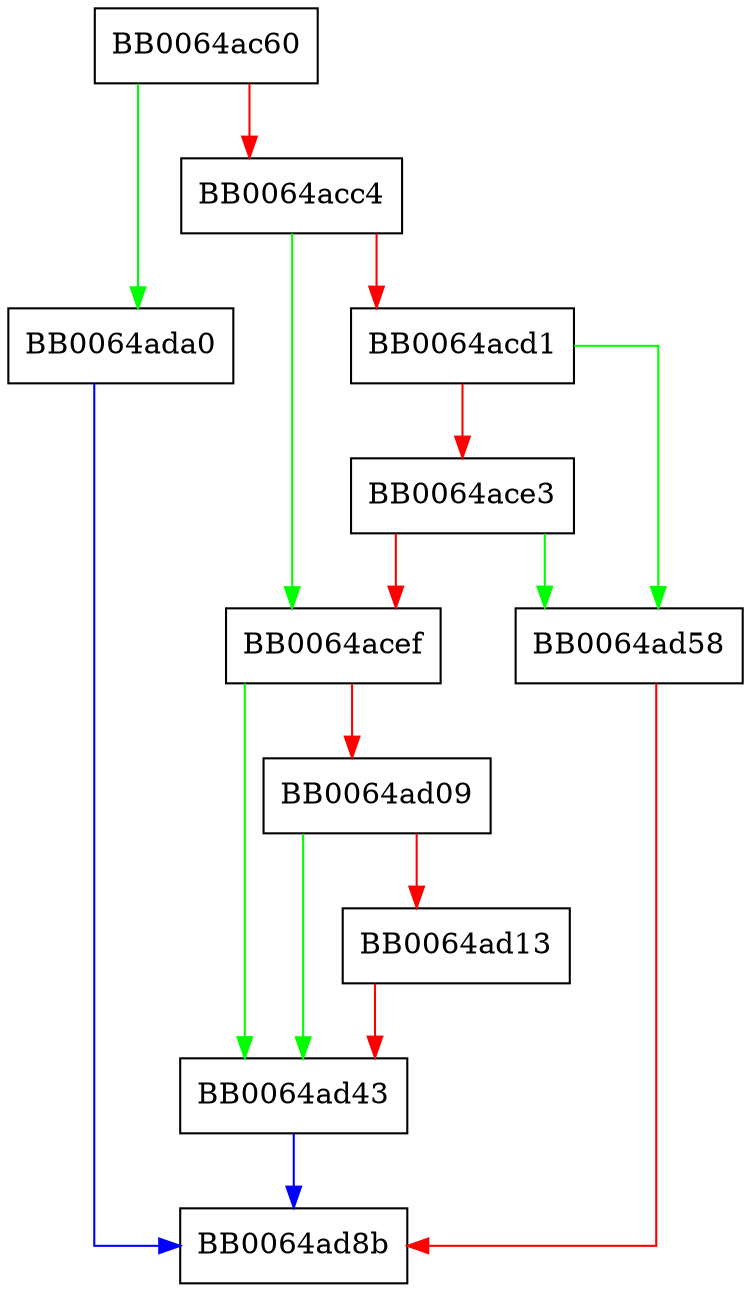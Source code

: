 digraph OSSL_STORE_delete {
  node [shape="box"];
  graph [splines=ortho];
  BB0064ac60 -> BB0064ada0 [color="green"];
  BB0064ac60 -> BB0064acc4 [color="red"];
  BB0064acc4 -> BB0064acef [color="green"];
  BB0064acc4 -> BB0064acd1 [color="red"];
  BB0064acd1 -> BB0064ad58 [color="green"];
  BB0064acd1 -> BB0064ace3 [color="red"];
  BB0064ace3 -> BB0064ad58 [color="green"];
  BB0064ace3 -> BB0064acef [color="red"];
  BB0064acef -> BB0064ad43 [color="green"];
  BB0064acef -> BB0064ad09 [color="red"];
  BB0064ad09 -> BB0064ad43 [color="green"];
  BB0064ad09 -> BB0064ad13 [color="red"];
  BB0064ad13 -> BB0064ad43 [color="red"];
  BB0064ad43 -> BB0064ad8b [color="blue"];
  BB0064ad58 -> BB0064ad8b [color="red"];
  BB0064ada0 -> BB0064ad8b [color="blue"];
}